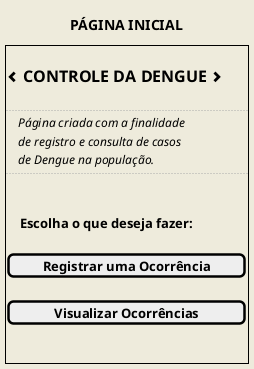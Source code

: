 @startsalt

<style>
saltDiagram {
  BackgroundColor #EEEBDC
}
</style>

title PÁGINA INICIAL
'header index.html
'footer Projeto Integrador Univesp

{+
  .
  = <&chevron-left> CONTROLE DA DENGUE <&chevron-right>
  .
  ..
  ==== <U+2800> Página criada com a finalidade
  ==== <U+2800> de registro e consulta de casos
  ==== <U+2800> de Dengue na população.
  ..
  .
  .
  === <U+2800> Escolha o que deseja fazer:
  .
  [=== Registrar uma Ocorrência ]
  .
  [===   Visualizar Ocorrências ]
  .
  .
}
@endsalt